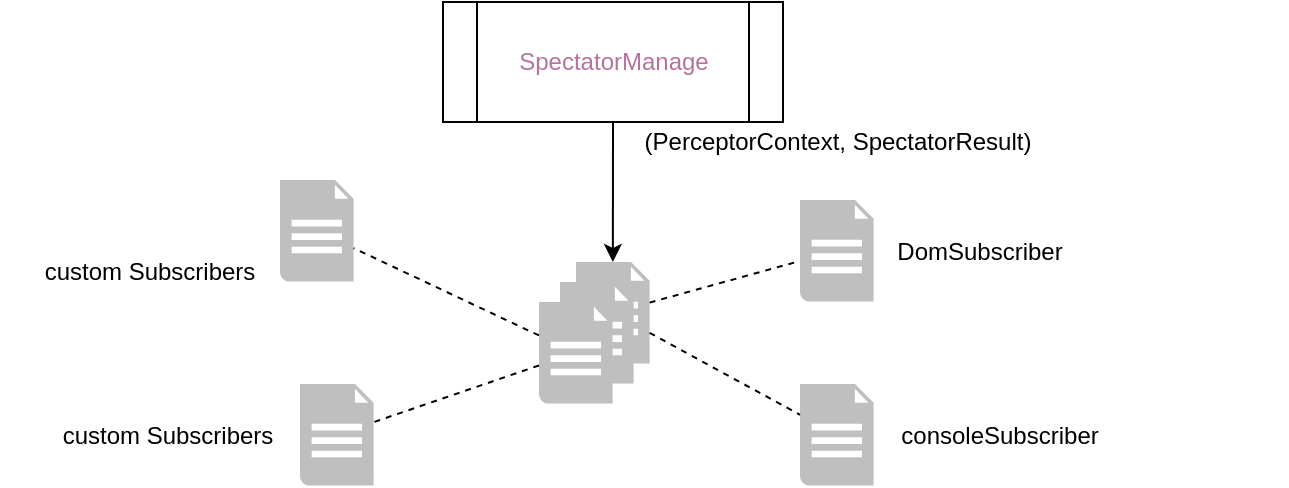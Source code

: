 <mxfile version="11.0.1" type="device"><diagram id="iX_x2sbCoSAFL8b0xMOy" name="Page-1"><mxGraphModel dx="1106" dy="739" grid="1" gridSize="10" guides="1" tooltips="1" connect="1" arrows="1" fold="1" page="1" pageScale="1" pageWidth="850" pageHeight="1100" math="0" shadow="0"><root><mxCell id="0"/><mxCell id="1" parent="0"/><mxCell id="4bHySzq3uOHjBFzmIBZB-20" value="SpectatorManage" style="shape=process;whiteSpace=wrap;html=1;backgroundOutline=1;fillColor=none;fontColor=#B5739D;" vertex="1" parent="1"><mxGeometry x="311.5" y="20" width="170" height="60" as="geometry"/></mxCell><mxCell id="4bHySzq3uOHjBFzmIBZB-21" value="" style="endArrow=classic;html=1;fontColor=#000;exitX=0.5;exitY=1;exitDx=0;exitDy=0;" edge="1" parent="1" source="4bHySzq3uOHjBFzmIBZB-20" target="4bHySzq3uOHjBFzmIBZB-24"><mxGeometry width="50" height="50" relative="1" as="geometry"><mxPoint x="330" y="150" as="sourcePoint"/><mxPoint x="380" y="100" as="targetPoint"/></mxGeometry></mxCell><mxCell id="4bHySzq3uOHjBFzmIBZB-24" value="" style="shadow=0;dashed=0;html=1;strokeColor=none;fillColor=#BFBFBF;labelPosition=center;verticalLabelPosition=bottom;verticalAlign=top;align=center;outlineConnect=0;shape=mxgraph.veeam.2d.report;fontColor=#000;" vertex="1" parent="1"><mxGeometry x="378" y="150" width="36.8" height="50.8" as="geometry"/></mxCell><mxCell id="4bHySzq3uOHjBFzmIBZB-25" value="" style="shadow=0;dashed=0;html=1;strokeColor=none;fillColor=#BFBFBF;labelPosition=center;verticalLabelPosition=bottom;verticalAlign=top;align=center;outlineConnect=0;shape=mxgraph.veeam.2d.report;fontColor=#000;" vertex="1" parent="1"><mxGeometry x="370" y="160" width="36.8" height="50.8" as="geometry"/></mxCell><mxCell id="4bHySzq3uOHjBFzmIBZB-26" value="" style="shadow=0;dashed=0;html=1;strokeColor=none;fillColor=#BFBFBF;labelPosition=center;verticalLabelPosition=bottom;verticalAlign=top;align=center;outlineConnect=0;shape=mxgraph.veeam.2d.report;fontColor=#000;" vertex="1" parent="1"><mxGeometry x="359.5" y="170" width="36.8" height="50.8" as="geometry"/></mxCell><mxCell id="4bHySzq3uOHjBFzmIBZB-27" value="" style="shadow=0;dashed=0;html=1;strokeColor=none;fillColor=#BFBFBF;labelPosition=center;verticalLabelPosition=bottom;verticalAlign=top;align=center;outlineConnect=0;shape=mxgraph.veeam.2d.report;fontColor=#000;" vertex="1" parent="1"><mxGeometry x="490" y="119" width="36.8" height="50.8" as="geometry"/></mxCell><mxCell id="4bHySzq3uOHjBFzmIBZB-28" value="" style="shadow=0;dashed=0;html=1;strokeColor=none;fillColor=#BFBFBF;labelPosition=center;verticalLabelPosition=bottom;verticalAlign=top;align=center;outlineConnect=0;shape=mxgraph.veeam.2d.report;fontColor=#000;" vertex="1" parent="1"><mxGeometry x="490" y="211" width="36.8" height="50.8" as="geometry"/></mxCell><mxCell id="4bHySzq3uOHjBFzmIBZB-29" value="DomSubscriber" style="text;html=1;strokeColor=none;fillColor=none;align=center;verticalAlign=middle;whiteSpace=wrap;rounded=0;fontColor=#000;" vertex="1" parent="1"><mxGeometry x="560" y="134.5" width="40" height="20" as="geometry"/></mxCell><mxCell id="4bHySzq3uOHjBFzmIBZB-30" value="consoleSubscriber" style="text;html=1;strokeColor=none;fillColor=none;align=center;verticalAlign=middle;whiteSpace=wrap;rounded=0;fontColor=#000;" vertex="1" parent="1"><mxGeometry x="570" y="226.5" width="40" height="20" as="geometry"/></mxCell><mxCell id="4bHySzq3uOHjBFzmIBZB-31" value="" style="endArrow=none;dashed=1;html=1;fontColor=#000;" edge="1" parent="1" source="4bHySzq3uOHjBFzmIBZB-24" target="4bHySzq3uOHjBFzmIBZB-27"><mxGeometry width="50" height="50" relative="1" as="geometry"><mxPoint x="310" y="330" as="sourcePoint"/><mxPoint x="360" y="280" as="targetPoint"/></mxGeometry></mxCell><mxCell id="4bHySzq3uOHjBFzmIBZB-32" value="" style="endArrow=none;dashed=1;html=1;fontColor=#000;" edge="1" parent="1" source="4bHySzq3uOHjBFzmIBZB-24" target="4bHySzq3uOHjBFzmIBZB-28"><mxGeometry width="50" height="50" relative="1" as="geometry"><mxPoint x="310" y="330" as="sourcePoint"/><mxPoint x="360" y="280" as="targetPoint"/></mxGeometry></mxCell><mxCell id="4bHySzq3uOHjBFzmIBZB-33" value="" style="shadow=0;dashed=0;html=1;strokeColor=none;fillColor=#BFBFBF;labelPosition=center;verticalLabelPosition=bottom;verticalAlign=top;align=center;outlineConnect=0;shape=mxgraph.veeam.2d.report;fontColor=#000;" vertex="1" parent="1"><mxGeometry x="230" y="109" width="36.8" height="50.8" as="geometry"/></mxCell><mxCell id="4bHySzq3uOHjBFzmIBZB-34" value="custom Subscribers" style="text;html=1;strokeColor=none;fillColor=none;align=center;verticalAlign=middle;whiteSpace=wrap;rounded=0;fontColor=#000;" vertex="1" parent="1"><mxGeometry x="90" y="144.5" width="150" height="20" as="geometry"/></mxCell><mxCell id="4bHySzq3uOHjBFzmIBZB-35" value="" style="endArrow=none;dashed=1;html=1;fontColor=#000;" edge="1" parent="1" source="4bHySzq3uOHjBFzmIBZB-26" target="4bHySzq3uOHjBFzmIBZB-33"><mxGeometry width="50" height="50" relative="1" as="geometry"><mxPoint x="90" y="330" as="sourcePoint"/><mxPoint x="140" y="280" as="targetPoint"/><Array as="points"/></mxGeometry></mxCell><mxCell id="4bHySzq3uOHjBFzmIBZB-36" value="" style="shadow=0;dashed=0;html=1;strokeColor=none;fillColor=#BFBFBF;labelPosition=center;verticalLabelPosition=bottom;verticalAlign=top;align=center;outlineConnect=0;shape=mxgraph.veeam.2d.report;fontColor=#000;" vertex="1" parent="1"><mxGeometry x="240" y="211" width="36.8" height="50.8" as="geometry"/></mxCell><mxCell id="4bHySzq3uOHjBFzmIBZB-37" value="custom Subscribers" style="text;html=1;strokeColor=none;fillColor=none;align=center;verticalAlign=middle;whiteSpace=wrap;rounded=0;fontColor=#000;" vertex="1" parent="1"><mxGeometry x="98.5" y="226.5" width="150" height="20" as="geometry"/></mxCell><mxCell id="4bHySzq3uOHjBFzmIBZB-38" value="" style="endArrow=none;dashed=1;html=1;fontColor=#000;" edge="1" parent="1" source="4bHySzq3uOHjBFzmIBZB-26" target="4bHySzq3uOHjBFzmIBZB-36"><mxGeometry width="50" height="50" relative="1" as="geometry"><mxPoint x="369.5" y="196.733" as="sourcePoint"/><mxPoint x="276.8" y="153.067" as="targetPoint"/><Array as="points"/></mxGeometry></mxCell><mxCell id="4bHySzq3uOHjBFzmIBZB-39" value="(PerceptorContext, SpectatorResult)" style="text;html=1;strokeColor=none;fillColor=none;align=center;verticalAlign=middle;whiteSpace=wrap;rounded=0;fontColor=#000;" vertex="1" parent="1"><mxGeometry x="283.5" y="80" width="450" height="20" as="geometry"/></mxCell></root></mxGraphModel></diagram></mxfile>